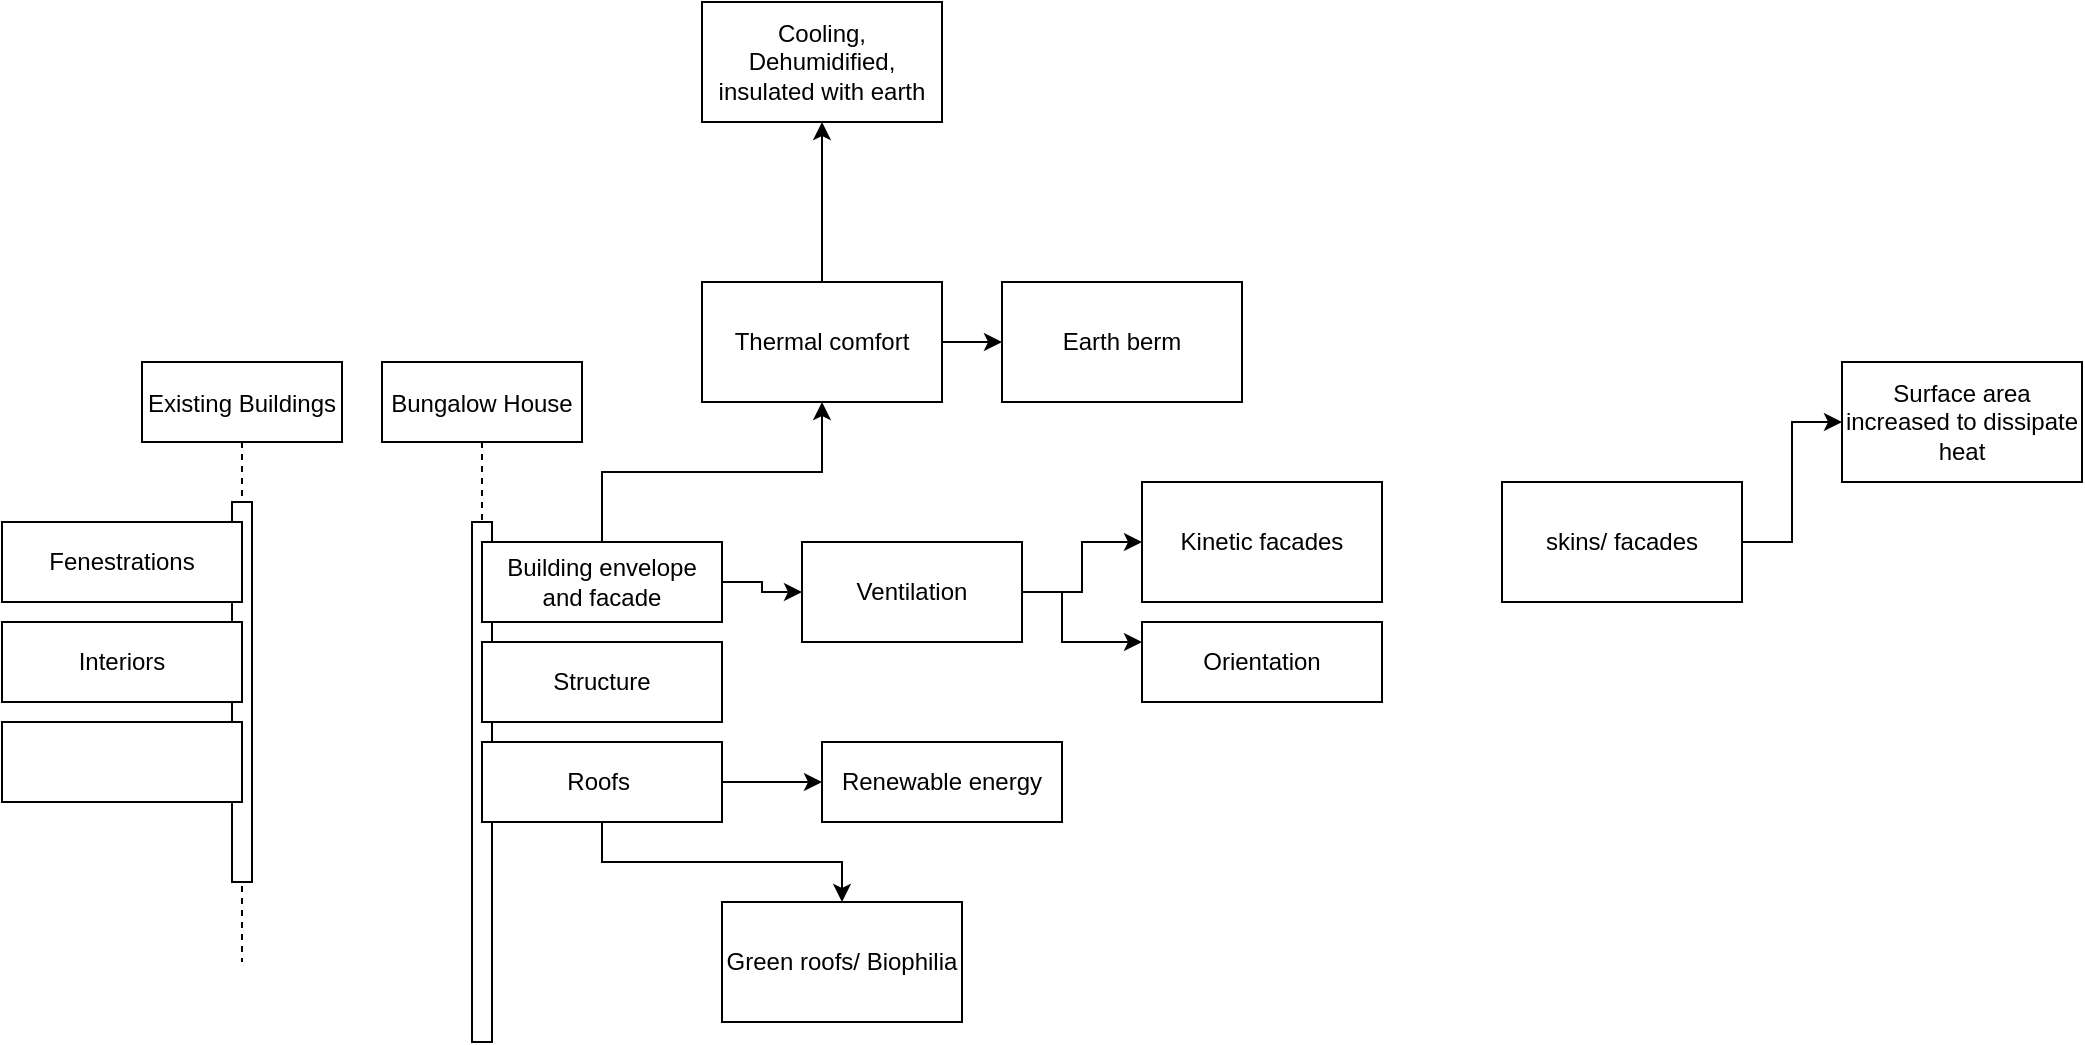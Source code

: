 <mxfile version="13.9.7" type="github">
  <diagram id="kgpKYQtTHZ0yAKxKKP6v" name="Page-1">
    <mxGraphModel dx="946" dy="1689" grid="1" gridSize="10" guides="1" tooltips="1" connect="1" arrows="1" fold="1" page="1" pageScale="1" pageWidth="850" pageHeight="1100" math="0" shadow="0">
      <root>
        <mxCell id="0" />
        <mxCell id="1" parent="0" />
        <mxCell id="3nuBFxr9cyL0pnOWT2aG-1" value="Existing Buildings" style="shape=umlLifeline;perimeter=lifelinePerimeter;container=1;collapsible=0;recursiveResize=0;rounded=0;shadow=0;strokeWidth=1;" parent="1" vertex="1">
          <mxGeometry x="120" y="80" width="100" height="300" as="geometry" />
        </mxCell>
        <mxCell id="3nuBFxr9cyL0pnOWT2aG-2" value="" style="points=[];perimeter=orthogonalPerimeter;rounded=0;shadow=0;strokeWidth=1;" parent="3nuBFxr9cyL0pnOWT2aG-1" vertex="1">
          <mxGeometry x="45" y="70" width="10" height="190" as="geometry" />
        </mxCell>
        <mxCell id="3nuBFxr9cyL0pnOWT2aG-5" value="Bungalow House" style="shape=umlLifeline;perimeter=lifelinePerimeter;container=1;collapsible=0;recursiveResize=0;rounded=0;shadow=0;strokeWidth=1;" parent="1" vertex="1">
          <mxGeometry x="240" y="80" width="100" height="340" as="geometry" />
        </mxCell>
        <mxCell id="3nuBFxr9cyL0pnOWT2aG-6" value="" style="points=[];perimeter=orthogonalPerimeter;rounded=0;shadow=0;strokeWidth=1;" parent="3nuBFxr9cyL0pnOWT2aG-5" vertex="1">
          <mxGeometry x="45" y="80" width="10" height="260" as="geometry" />
        </mxCell>
        <mxCell id="Z00XlJtBC1bjjV_jEqtF-1" value="Fenestrations" style="rounded=0;whiteSpace=wrap;html=1;" vertex="1" parent="1">
          <mxGeometry x="50" y="160" width="120" height="40" as="geometry" />
        </mxCell>
        <mxCell id="Z00XlJtBC1bjjV_jEqtF-2" value="Interiors" style="rounded=0;whiteSpace=wrap;html=1;" vertex="1" parent="1">
          <mxGeometry x="50" y="210" width="120" height="40" as="geometry" />
        </mxCell>
        <mxCell id="Z00XlJtBC1bjjV_jEqtF-3" value="" style="rounded=0;whiteSpace=wrap;html=1;" vertex="1" parent="1">
          <mxGeometry x="50" y="260" width="120" height="40" as="geometry" />
        </mxCell>
        <mxCell id="Z00XlJtBC1bjjV_jEqtF-8" value="" style="edgeStyle=orthogonalEdgeStyle;rounded=0;orthogonalLoop=1;jettySize=auto;html=1;" edge="1" parent="1" source="Z00XlJtBC1bjjV_jEqtF-4" target="Z00XlJtBC1bjjV_jEqtF-7">
          <mxGeometry relative="1" as="geometry" />
        </mxCell>
        <mxCell id="Z00XlJtBC1bjjV_jEqtF-10" value="" style="edgeStyle=orthogonalEdgeStyle;rounded=0;orthogonalLoop=1;jettySize=auto;html=1;" edge="1" parent="1" source="Z00XlJtBC1bjjV_jEqtF-4" target="Z00XlJtBC1bjjV_jEqtF-9">
          <mxGeometry relative="1" as="geometry" />
        </mxCell>
        <mxCell id="Z00XlJtBC1bjjV_jEqtF-4" value="Building envelope and facade" style="rounded=0;whiteSpace=wrap;html=1;" vertex="1" parent="1">
          <mxGeometry x="290" y="170" width="120" height="40" as="geometry" />
        </mxCell>
        <mxCell id="Z00XlJtBC1bjjV_jEqtF-5" value="Structure" style="rounded=0;whiteSpace=wrap;html=1;" vertex="1" parent="1">
          <mxGeometry x="290" y="220" width="120" height="40" as="geometry" />
        </mxCell>
        <mxCell id="Z00XlJtBC1bjjV_jEqtF-12" value="" style="edgeStyle=orthogonalEdgeStyle;rounded=0;orthogonalLoop=1;jettySize=auto;html=1;" edge="1" parent="1" source="Z00XlJtBC1bjjV_jEqtF-6" target="Z00XlJtBC1bjjV_jEqtF-11">
          <mxGeometry relative="1" as="geometry" />
        </mxCell>
        <mxCell id="Z00XlJtBC1bjjV_jEqtF-14" value="" style="edgeStyle=orthogonalEdgeStyle;rounded=0;orthogonalLoop=1;jettySize=auto;html=1;" edge="1" parent="1" source="Z00XlJtBC1bjjV_jEqtF-6" target="Z00XlJtBC1bjjV_jEqtF-13">
          <mxGeometry relative="1" as="geometry" />
        </mxCell>
        <mxCell id="Z00XlJtBC1bjjV_jEqtF-6" value="Roofs&amp;nbsp;" style="rounded=0;whiteSpace=wrap;html=1;" vertex="1" parent="1">
          <mxGeometry x="290" y="270" width="120" height="40" as="geometry" />
        </mxCell>
        <mxCell id="Z00XlJtBC1bjjV_jEqtF-20" value="" style="edgeStyle=orthogonalEdgeStyle;rounded=0;orthogonalLoop=1;jettySize=auto;html=1;" edge="1" parent="1" source="Z00XlJtBC1bjjV_jEqtF-7" target="Z00XlJtBC1bjjV_jEqtF-19">
          <mxGeometry relative="1" as="geometry" />
        </mxCell>
        <mxCell id="Z00XlJtBC1bjjV_jEqtF-7" value="Ventilation" style="whiteSpace=wrap;html=1;rounded=0;" vertex="1" parent="1">
          <mxGeometry x="450" y="170" width="110" height="50" as="geometry" />
        </mxCell>
        <mxCell id="Z00XlJtBC1bjjV_jEqtF-18" value="" style="edgeStyle=orthogonalEdgeStyle;rounded=0;orthogonalLoop=1;jettySize=auto;html=1;" edge="1" parent="1" source="Z00XlJtBC1bjjV_jEqtF-9" target="Z00XlJtBC1bjjV_jEqtF-17">
          <mxGeometry relative="1" as="geometry" />
        </mxCell>
        <mxCell id="Z00XlJtBC1bjjV_jEqtF-29" value="" style="edgeStyle=orthogonalEdgeStyle;rounded=0;orthogonalLoop=1;jettySize=auto;html=1;" edge="1" parent="1" source="Z00XlJtBC1bjjV_jEqtF-9" target="Z00XlJtBC1bjjV_jEqtF-28">
          <mxGeometry relative="1" as="geometry" />
        </mxCell>
        <mxCell id="Z00XlJtBC1bjjV_jEqtF-9" value="Thermal comfort" style="whiteSpace=wrap;html=1;rounded=0;" vertex="1" parent="1">
          <mxGeometry x="400" y="40" width="120" height="60" as="geometry" />
        </mxCell>
        <mxCell id="Z00XlJtBC1bjjV_jEqtF-11" value="Renewable energy" style="rounded=0;whiteSpace=wrap;html=1;" vertex="1" parent="1">
          <mxGeometry x="460" y="270" width="120" height="40" as="geometry" />
        </mxCell>
        <mxCell id="Z00XlJtBC1bjjV_jEqtF-13" value="Green roofs/ Biophilia" style="whiteSpace=wrap;html=1;rounded=0;" vertex="1" parent="1">
          <mxGeometry x="410" y="350" width="120" height="60" as="geometry" />
        </mxCell>
        <mxCell id="Z00XlJtBC1bjjV_jEqtF-17" value="Earth berm" style="whiteSpace=wrap;html=1;rounded=0;" vertex="1" parent="1">
          <mxGeometry x="550" y="40" width="120" height="60" as="geometry" />
        </mxCell>
        <mxCell id="Z00XlJtBC1bjjV_jEqtF-19" value="Kinetic facades" style="whiteSpace=wrap;html=1;rounded=0;" vertex="1" parent="1">
          <mxGeometry x="620" y="140" width="120" height="60" as="geometry" />
        </mxCell>
        <mxCell id="Z00XlJtBC1bjjV_jEqtF-22" value="Orientation" style="rounded=0;whiteSpace=wrap;html=1;" vertex="1" parent="1">
          <mxGeometry x="620" y="210" width="120" height="40" as="geometry" />
        </mxCell>
        <mxCell id="Z00XlJtBC1bjjV_jEqtF-24" value="" style="edgeStyle=orthogonalEdgeStyle;rounded=0;orthogonalLoop=1;jettySize=auto;html=1;entryX=0;entryY=0.25;entryDx=0;entryDy=0;" edge="1" parent="1" source="Z00XlJtBC1bjjV_jEqtF-7" target="Z00XlJtBC1bjjV_jEqtF-22">
          <mxGeometry relative="1" as="geometry">
            <mxPoint x="540" y="235" as="sourcePoint" />
            <mxPoint x="600" y="210" as="targetPoint" />
            <Array as="points">
              <mxPoint x="580" y="195" />
              <mxPoint x="580" y="220" />
            </Array>
          </mxGeometry>
        </mxCell>
        <mxCell id="Z00XlJtBC1bjjV_jEqtF-27" value="" style="edgeStyle=orthogonalEdgeStyle;rounded=0;orthogonalLoop=1;jettySize=auto;html=1;" edge="1" parent="1" source="Z00XlJtBC1bjjV_jEqtF-25" target="Z00XlJtBC1bjjV_jEqtF-26">
          <mxGeometry relative="1" as="geometry" />
        </mxCell>
        <mxCell id="Z00XlJtBC1bjjV_jEqtF-25" value="skins/ facades" style="rounded=0;whiteSpace=wrap;html=1;" vertex="1" parent="1">
          <mxGeometry x="800" y="140" width="120" height="60" as="geometry" />
        </mxCell>
        <mxCell id="Z00XlJtBC1bjjV_jEqtF-26" value="Surface area increased to dissipate heat" style="rounded=0;whiteSpace=wrap;html=1;" vertex="1" parent="1">
          <mxGeometry x="970" y="80" width="120" height="60" as="geometry" />
        </mxCell>
        <mxCell id="Z00XlJtBC1bjjV_jEqtF-28" value="Cooling, Dehumidified, insulated with earth" style="whiteSpace=wrap;html=1;rounded=0;" vertex="1" parent="1">
          <mxGeometry x="400" y="-100" width="120" height="60" as="geometry" />
        </mxCell>
      </root>
    </mxGraphModel>
  </diagram>
</mxfile>
